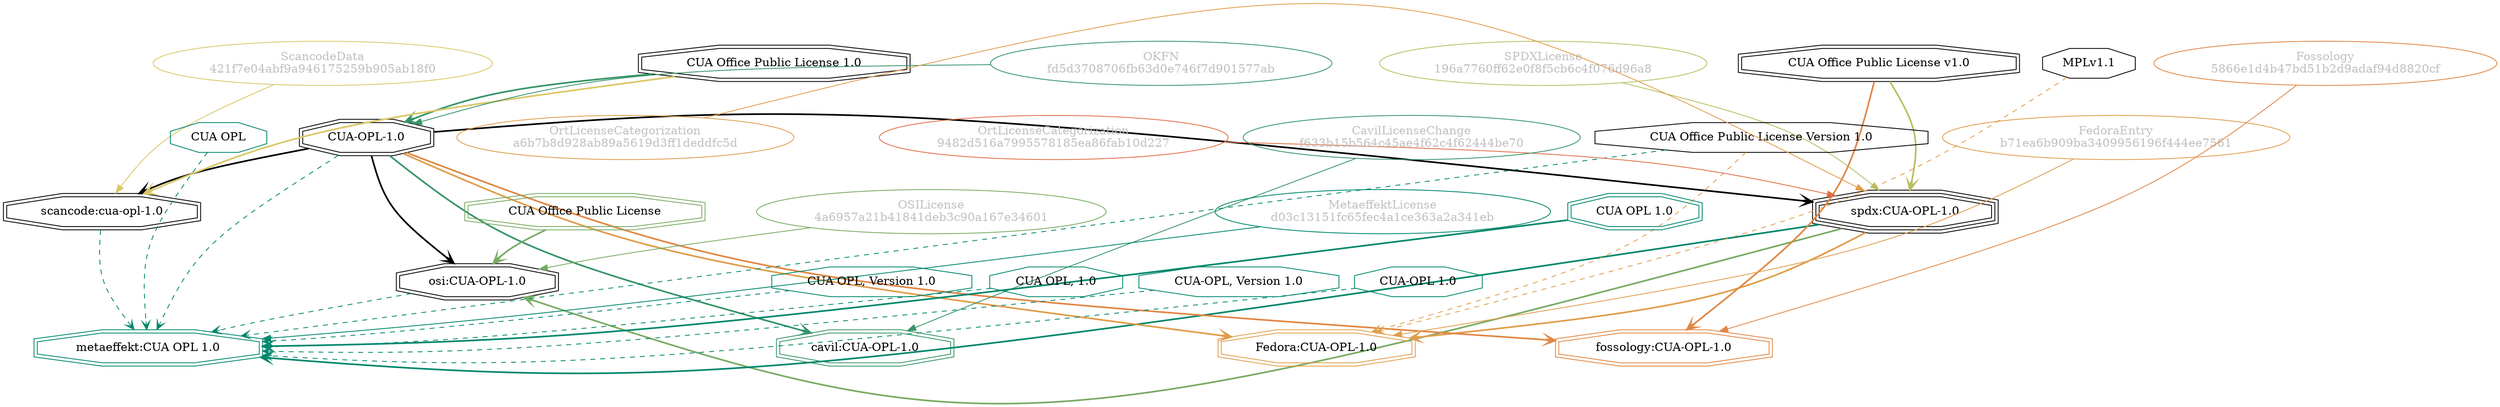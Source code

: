 strict digraph {
    node [shape=box];
    graph [splines=curved];
    1345 [label="SPDXLicense\n196a7760ff62e0f8f5cb6c4f076d96a8"
         ,fontcolor=gray
         ,color="#b8bf62"
         ,fillcolor="beige;1"
         ,shape=ellipse];
    1346 [label="spdx:CUA-OPL-1.0"
         ,shape=tripleoctagon];
    1347 [label="CUA-OPL-1.0"
         ,shape=doubleoctagon];
    1348 [label="CUA Office Public License v1.0"
         ,shape=doubleoctagon];
    4978 [label="OSILicense\n4a6957a21b41841deb3c90a167e34601"
         ,fontcolor=gray
         ,color="#78ab63"
         ,fillcolor="beige;1"
         ,shape=ellipse];
    4979 [label="osi:CUA-OPL-1.0"
         ,shape=doubleoctagon];
    4980 [label="CUA Office Public License"
         ,color="#78ab63"
         ,shape=doubleoctagon];
    6259 [label="FedoraEntry\nb71ea6b909ba3409956196f444ee7561"
         ,fontcolor=gray
         ,color="#e09d4b"
         ,fillcolor="beige;1"
         ,shape=ellipse];
    6260 [label="Fedora:CUA-OPL-1.0"
         ,color="#e09d4b"
         ,shape=doubleoctagon];
    6261 [label="CUA Office Public License Version 1.0"
         ,shape=octagon];
    6262 [label="MPLv1.1"
         ,shape=octagon];
    14360 [label="ScancodeData\n421f7e04abf9a946175259b905ab18f0"
          ,fontcolor=gray
          ,color="#dac767"
          ,fillcolor="beige;1"
          ,shape=ellipse];
    14361 [label="scancode:cua-opl-1.0"
          ,shape=doubleoctagon];
    14362 [label="CUA Office Public License 1.0"
          ,shape=doubleoctagon];
    26147 [label="Fossology\n5866e1d4b47bd51b2d9adaf94d8820cf"
          ,fontcolor=gray
          ,color="#e18745"
          ,fillcolor="beige;1"
          ,shape=ellipse];
    26148 [label="fossology:CUA-OPL-1.0"
          ,color="#e18745"
          ,shape=doubleoctagon];
    28282 [label="OKFN\nfd5d3708706fb63d0e746f7d901577ab"
          ,fontcolor=gray
          ,color="#379469"
          ,fillcolor="beige;1"
          ,shape=ellipse];
    28641 [label="OrtLicenseCategorization\n9482d516a7995578185ea86fab10d227"
          ,fontcolor=gray
          ,color="#e06f45"
          ,fillcolor="beige;1"
          ,shape=ellipse];
    35438 [label="OrtLicenseCategorization\na6b7b8d928ab89a5619d3ff1deddfc5d"
          ,fontcolor=gray
          ,color="#e09d4b"
          ,fillcolor="beige;1"
          ,shape=ellipse];
    36722 [label="CavilLicenseChange\nf633b15b564c45ae4f62c4f62444be70"
          ,fontcolor=gray
          ,color="#379469"
          ,fillcolor="beige;1"
          ,shape=ellipse];
    36723 [label="cavil:CUA-OPL-1.0"
          ,color="#379469"
          ,shape=doubleoctagon];
    39942 [label="MetaeffektLicense\nd03c13151fc65fec4a1ce363a2a341eb"
          ,fontcolor=gray
          ,color="#00876c"
          ,fillcolor="beige;1"
          ,shape=ellipse];
    39943 [label="metaeffekt:CUA OPL 1.0"
          ,color="#00876c"
          ,shape=doubleoctagon];
    39944 [label="CUA OPL 1.0"
          ,color="#00876c"
          ,shape=doubleoctagon];
    39945 [label="CUA OPL"
          ,color="#00876c"
          ,shape=octagon];
    39946 [label="CUA OPL, Version 1.0"
          ,color="#00876c"
          ,shape=octagon];
    39947 [label="CUA OPL, 1.0"
          ,color="#00876c"
          ,shape=octagon];
    39948 [label="CUA-OPL, Version 1.0"
          ,color="#00876c"
          ,shape=octagon];
    39949 [label="CUA-OPL 1.0"
          ,color="#00876c"
          ,shape=octagon];
    1345 -> 1346 [weight=0.5
                 ,color="#b8bf62"];
    1346 -> 4979 [style=bold
                 ,arrowhead=vee
                 ,weight=0.7
                 ,color="#78ab63"];
    1346 -> 6260 [style=bold
                 ,arrowhead=vee
                 ,weight=0.7
                 ,color="#e09d4b"];
    1346 -> 39943 [style=bold
                  ,arrowhead=vee
                  ,weight=0.7
                  ,color="#00876c"];
    1347 -> 1346 [style=bold
                 ,arrowhead=vee
                 ,weight=0.7];
    1347 -> 4979 [style=bold
                 ,arrowhead=vee
                 ,weight=0.7];
    1347 -> 6260 [style=bold
                 ,arrowhead=vee
                 ,weight=0.7
                 ,color="#e09d4b"];
    1347 -> 14361 [style=bold
                  ,arrowhead=vee
                  ,weight=0.7];
    1347 -> 26148 [style=bold
                  ,arrowhead=vee
                  ,weight=0.7
                  ,color="#e18745"];
    1347 -> 36723 [style=bold
                  ,arrowhead=vee
                  ,weight=0.7
                  ,color="#379469"];
    1347 -> 36723 [style=bold
                  ,arrowhead=vee
                  ,weight=0.7
                  ,color="#379469"];
    1347 -> 39943 [style=dashed
                  ,arrowhead=vee
                  ,weight=0.5
                  ,color="#00876c"];
    1348 -> 1346 [style=bold
                 ,arrowhead=vee
                 ,weight=0.7
                 ,color="#b8bf62"];
    1348 -> 26148 [style=bold
                  ,arrowhead=vee
                  ,weight=0.7
                  ,color="#e18745"];
    4978 -> 4979 [weight=0.5
                 ,color="#78ab63"];
    4979 -> 39943 [style=dashed
                  ,arrowhead=vee
                  ,weight=0.5
                  ,color="#00876c"];
    4980 -> 4979 [style=bold
                 ,arrowhead=vee
                 ,weight=0.7
                 ,color="#78ab63"];
    6259 -> 6260 [weight=0.5
                 ,color="#e09d4b"];
    6261 -> 6260 [style=dashed
                 ,arrowhead=vee
                 ,weight=0.5
                 ,color="#e09d4b"];
    6261 -> 39943 [style=dashed
                  ,arrowhead=vee
                  ,weight=0.5
                  ,color="#00876c"];
    6262 -> 6260 [style=dashed
                 ,arrowhead=vee
                 ,weight=0.5
                 ,color="#e09d4b"];
    14360 -> 14361 [weight=0.5
                   ,color="#dac767"];
    14361 -> 39943 [style=dashed
                   ,arrowhead=vee
                   ,weight=0.5
                   ,color="#00876c"];
    14362 -> 1347 [style=bold
                  ,arrowhead=vee
                  ,weight=0.7
                  ,color="#379469"];
    14362 -> 14361 [style=bold
                   ,arrowhead=vee
                   ,weight=0.7
                   ,color="#dac767"];
    26147 -> 26148 [weight=0.5
                   ,color="#e18745"];
    28282 -> 1347 [weight=0.5
                  ,color="#379469"];
    28641 -> 1346 [weight=0.5
                  ,color="#e06f45"];
    35438 -> 1346 [weight=0.5
                  ,color="#e09d4b"];
    36722 -> 36723 [weight=0.5
                   ,color="#379469"];
    39942 -> 39943 [weight=0.5
                   ,color="#00876c"];
    39944 -> 39943 [style=bold
                   ,arrowhead=vee
                   ,weight=0.7
                   ,color="#00876c"];
    39945 -> 39943 [style=dashed
                   ,arrowhead=vee
                   ,weight=0.5
                   ,color="#00876c"];
    39946 -> 39943 [style=dashed
                   ,arrowhead=vee
                   ,weight=0.5
                   ,color="#00876c"];
    39947 -> 39943 [style=dashed
                   ,arrowhead=vee
                   ,weight=0.5
                   ,color="#00876c"];
    39948 -> 39943 [style=dashed
                   ,arrowhead=vee
                   ,weight=0.5
                   ,color="#00876c"];
    39949 -> 39943 [style=dashed
                   ,arrowhead=vee
                   ,weight=0.5
                   ,color="#00876c"];
}
